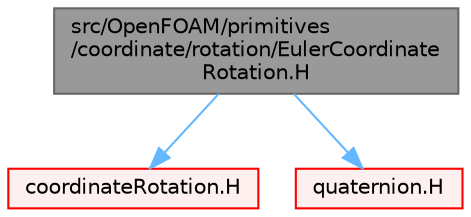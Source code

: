 digraph "src/OpenFOAM/primitives/coordinate/rotation/EulerCoordinateRotation.H"
{
 // LATEX_PDF_SIZE
  bgcolor="transparent";
  edge [fontname=Helvetica,fontsize=10,labelfontname=Helvetica,labelfontsize=10];
  node [fontname=Helvetica,fontsize=10,shape=box,height=0.2,width=0.4];
  Node1 [id="Node000001",label="src/OpenFOAM/primitives\l/coordinate/rotation/EulerCoordinate\lRotation.H",height=0.2,width=0.4,color="gray40", fillcolor="grey60", style="filled", fontcolor="black",tooltip=" "];
  Node1 -> Node2 [id="edge1_Node000001_Node000002",color="steelblue1",style="solid",tooltip=" "];
  Node2 [id="Node000002",label="coordinateRotation.H",height=0.2,width=0.4,color="red", fillcolor="#FFF0F0", style="filled",URL="$coordinateRotation_8H.html",tooltip=" "];
  Node1 -> Node156 [id="edge2_Node000001_Node000156",color="steelblue1",style="solid",tooltip=" "];
  Node156 [id="Node000156",label="quaternion.H",height=0.2,width=0.4,color="red", fillcolor="#FFF0F0", style="filled",URL="$quaternion_8H.html",tooltip=" "];
}

